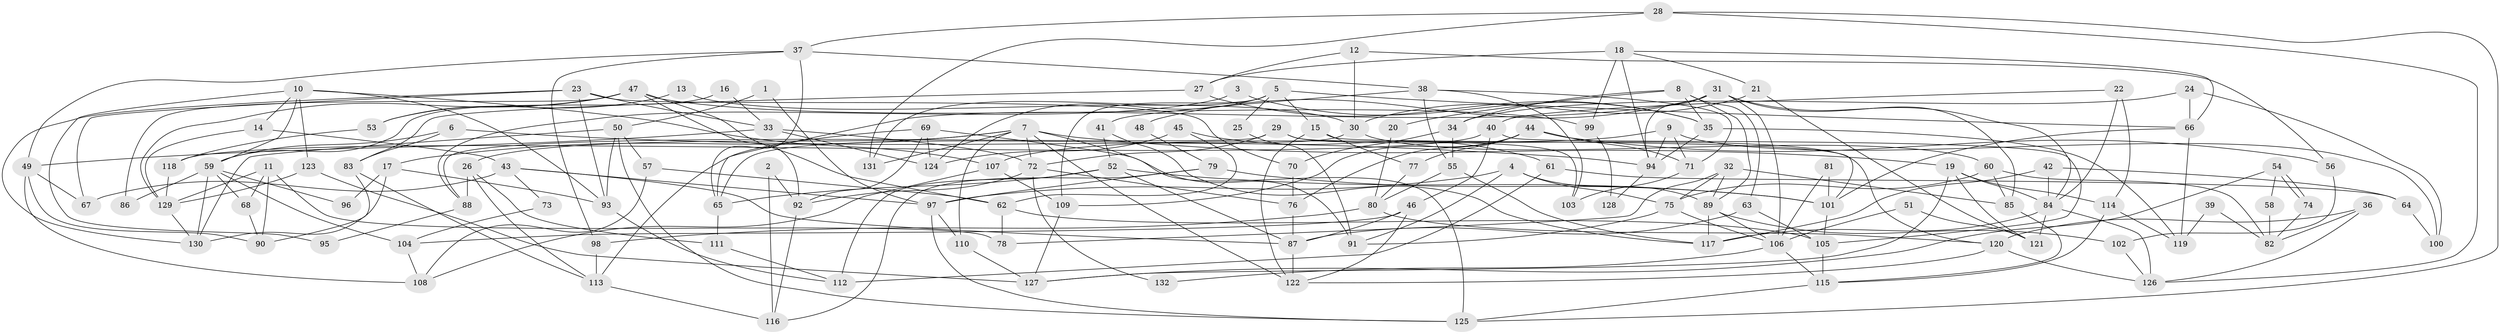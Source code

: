 // coarse degree distribution, {2: 0.16091954022988506, 6: 0.19540229885057472, 8: 0.09195402298850575, 5: 0.11494252873563218, 9: 0.05747126436781609, 4: 0.13793103448275862, 3: 0.16091954022988506, 7: 0.08045977011494253}
// Generated by graph-tools (version 1.1) at 2025/23/03/03/25 07:23:58]
// undirected, 132 vertices, 264 edges
graph export_dot {
graph [start="1"]
  node [color=gray90,style=filled];
  1;
  2;
  3;
  4;
  5;
  6;
  7;
  8;
  9;
  10;
  11;
  12;
  13;
  14;
  15;
  16;
  17;
  18;
  19;
  20;
  21;
  22;
  23;
  24;
  25;
  26;
  27;
  28;
  29;
  30;
  31;
  32;
  33;
  34;
  35;
  36;
  37;
  38;
  39;
  40;
  41;
  42;
  43;
  44;
  45;
  46;
  47;
  48;
  49;
  50;
  51;
  52;
  53;
  54;
  55;
  56;
  57;
  58;
  59;
  60;
  61;
  62;
  63;
  64;
  65;
  66;
  67;
  68;
  69;
  70;
  71;
  72;
  73;
  74;
  75;
  76;
  77;
  78;
  79;
  80;
  81;
  82;
  83;
  84;
  85;
  86;
  87;
  88;
  89;
  90;
  91;
  92;
  93;
  94;
  95;
  96;
  97;
  98;
  99;
  100;
  101;
  102;
  103;
  104;
  105;
  106;
  107;
  108;
  109;
  110;
  111;
  112;
  113;
  114;
  115;
  116;
  117;
  118;
  119;
  120;
  121;
  122;
  123;
  124;
  125;
  126;
  127;
  128;
  129;
  130;
  131;
  132;
  1 -- 50;
  1 -- 97;
  2 -- 92;
  2 -- 116;
  3 -- 35;
  3 -- 88;
  4 -- 97;
  4 -- 89;
  4 -- 75;
  4 -- 91;
  5 -- 124;
  5 -- 109;
  5 -- 15;
  5 -- 25;
  5 -- 66;
  5 -- 131;
  6 -- 59;
  6 -- 83;
  6 -- 94;
  7 -- 91;
  7 -- 17;
  7 -- 19;
  7 -- 26;
  7 -- 72;
  7 -- 110;
  7 -- 122;
  7 -- 131;
  8 -- 63;
  8 -- 89;
  8 -- 20;
  8 -- 34;
  8 -- 35;
  9 -- 94;
  9 -- 71;
  9 -- 100;
  9 -- 107;
  10 -- 14;
  10 -- 123;
  10 -- 59;
  10 -- 93;
  10 -- 95;
  10 -- 107;
  11 -- 129;
  11 -- 78;
  11 -- 68;
  11 -- 90;
  12 -- 30;
  12 -- 27;
  12 -- 56;
  13 -- 30;
  13 -- 53;
  14 -- 129;
  14 -- 43;
  15 -- 122;
  15 -- 77;
  15 -- 101;
  16 -- 33;
  16 -- 59;
  17 -- 93;
  17 -- 130;
  17 -- 96;
  18 -- 94;
  18 -- 21;
  18 -- 27;
  18 -- 66;
  18 -- 99;
  19 -- 84;
  19 -- 114;
  19 -- 121;
  19 -- 127;
  20 -- 80;
  21 -- 121;
  21 -- 30;
  22 -- 114;
  22 -- 84;
  22 -- 40;
  23 -- 93;
  23 -- 130;
  23 -- 33;
  23 -- 67;
  23 -- 70;
  24 -- 66;
  24 -- 34;
  24 -- 100;
  25 -- 91;
  26 -- 113;
  26 -- 88;
  26 -- 111;
  27 -- 35;
  27 -- 83;
  28 -- 131;
  28 -- 126;
  28 -- 37;
  28 -- 125;
  29 -- 72;
  29 -- 120;
  29 -- 88;
  29 -- 103;
  30 -- 60;
  30 -- 65;
  31 -- 94;
  31 -- 65;
  31 -- 48;
  31 -- 84;
  31 -- 85;
  31 -- 106;
  32 -- 85;
  32 -- 89;
  32 -- 75;
  32 -- 78;
  33 -- 72;
  33 -- 49;
  33 -- 124;
  34 -- 70;
  34 -- 55;
  35 -- 119;
  35 -- 94;
  36 -- 120;
  36 -- 126;
  36 -- 82;
  37 -- 49;
  37 -- 38;
  37 -- 65;
  37 -- 98;
  38 -- 71;
  38 -- 41;
  38 -- 55;
  38 -- 103;
  39 -- 119;
  39 -- 82;
  40 -- 105;
  40 -- 46;
  40 -- 118;
  41 -- 117;
  41 -- 52;
  42 -- 117;
  42 -- 64;
  42 -- 84;
  43 -- 87;
  43 -- 67;
  43 -- 73;
  43 -- 97;
  44 -- 77;
  44 -- 76;
  44 -- 56;
  44 -- 71;
  44 -- 109;
  45 -- 124;
  45 -- 62;
  45 -- 61;
  46 -- 122;
  46 -- 87;
  46 -- 104;
  47 -- 62;
  47 -- 92;
  47 -- 53;
  47 -- 86;
  47 -- 99;
  47 -- 129;
  48 -- 79;
  49 -- 90;
  49 -- 67;
  49 -- 108;
  50 -- 125;
  50 -- 93;
  50 -- 57;
  50 -- 130;
  51 -- 121;
  51 -- 106;
  52 -- 101;
  52 -- 65;
  52 -- 87;
  52 -- 112;
  53 -- 118;
  54 -- 74;
  54 -- 74;
  54 -- 127;
  54 -- 58;
  55 -- 80;
  55 -- 117;
  56 -- 102;
  57 -- 108;
  57 -- 62;
  58 -- 82;
  59 -- 104;
  59 -- 68;
  59 -- 86;
  59 -- 96;
  59 -- 130;
  60 -- 85;
  60 -- 75;
  60 -- 82;
  61 -- 112;
  61 -- 64;
  62 -- 105;
  62 -- 78;
  63 -- 87;
  63 -- 105;
  64 -- 100;
  65 -- 111;
  66 -- 101;
  66 -- 119;
  68 -- 90;
  69 -- 113;
  69 -- 125;
  69 -- 92;
  69 -- 124;
  70 -- 76;
  71 -- 103;
  72 -- 92;
  72 -- 76;
  72 -- 132;
  73 -- 104;
  74 -- 82;
  75 -- 91;
  75 -- 106;
  76 -- 87;
  77 -- 80;
  79 -- 101;
  79 -- 97;
  79 -- 116;
  80 -- 120;
  80 -- 98;
  81 -- 101;
  81 -- 106;
  83 -- 90;
  83 -- 113;
  84 -- 117;
  84 -- 121;
  84 -- 126;
  85 -- 115;
  87 -- 122;
  88 -- 95;
  89 -- 106;
  89 -- 117;
  89 -- 102;
  92 -- 116;
  93 -- 112;
  94 -- 128;
  97 -- 110;
  97 -- 125;
  98 -- 113;
  99 -- 128;
  101 -- 105;
  102 -- 126;
  104 -- 108;
  105 -- 115;
  106 -- 115;
  106 -- 132;
  107 -- 108;
  107 -- 109;
  109 -- 127;
  110 -- 127;
  111 -- 112;
  113 -- 116;
  114 -- 115;
  114 -- 119;
  115 -- 125;
  118 -- 129;
  120 -- 126;
  120 -- 122;
  123 -- 129;
  123 -- 127;
  129 -- 130;
}
